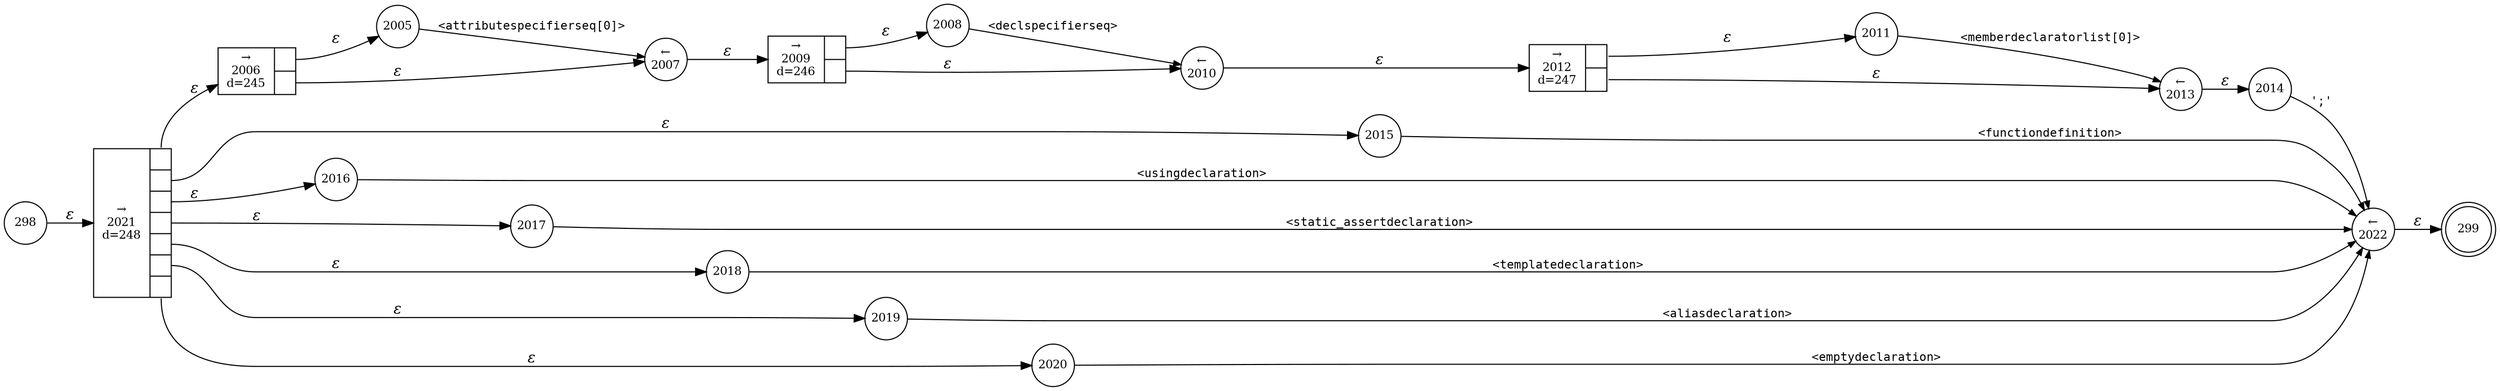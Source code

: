 digraph ATN {
rankdir=LR;
s299[fontsize=11, label="299", shape=doublecircle, fixedsize=true, width=.6];
s2016[fontsize=11,label="2016", shape=circle, fixedsize=true, width=.55, peripheries=1];
s2017[fontsize=11,label="2017", shape=circle, fixedsize=true, width=.55, peripheries=1];
s2018[fontsize=11,label="2018", shape=circle, fixedsize=true, width=.55, peripheries=1];
s2019[fontsize=11,label="2019", shape=circle, fixedsize=true, width=.55, peripheries=1];
s2020[fontsize=11,label="2020", shape=circle, fixedsize=true, width=.55, peripheries=1];
s2021[fontsize=11,label="{&rarr;\n2021\nd=248|{<p0>|<p1>|<p2>|<p3>|<p4>|<p5>|<p6>}}", shape=record, fixedsize=false, peripheries=1];
s2022[fontsize=11,label="&larr;\n2022", shape=circle, fixedsize=true, width=.55, peripheries=1];
s298[fontsize=11,label="298", shape=circle, fixedsize=true, width=.55, peripheries=1];
s2005[fontsize=11,label="2005", shape=circle, fixedsize=true, width=.55, peripheries=1];
s2006[fontsize=11,label="{&rarr;\n2006\nd=245|{<p0>|<p1>}}", shape=record, fixedsize=false, peripheries=1];
s2007[fontsize=11,label="&larr;\n2007", shape=circle, fixedsize=true, width=.55, peripheries=1];
s2008[fontsize=11,label="2008", shape=circle, fixedsize=true, width=.55, peripheries=1];
s2009[fontsize=11,label="{&rarr;\n2009\nd=246|{<p0>|<p1>}}", shape=record, fixedsize=false, peripheries=1];
s2010[fontsize=11,label="&larr;\n2010", shape=circle, fixedsize=true, width=.55, peripheries=1];
s2011[fontsize=11,label="2011", shape=circle, fixedsize=true, width=.55, peripheries=1];
s2012[fontsize=11,label="{&rarr;\n2012\nd=247|{<p0>|<p1>}}", shape=record, fixedsize=false, peripheries=1];
s2013[fontsize=11,label="&larr;\n2013", shape=circle, fixedsize=true, width=.55, peripheries=1];
s2014[fontsize=11,label="2014", shape=circle, fixedsize=true, width=.55, peripheries=1];
s2015[fontsize=11,label="2015", shape=circle, fixedsize=true, width=.55, peripheries=1];
s298 -> s2021 [fontname="Times-Italic", label="&epsilon;"];
s2021:p0 -> s2006 [fontname="Times-Italic", label="&epsilon;"];
s2021:p1 -> s2015 [fontname="Times-Italic", label="&epsilon;"];
s2021:p2 -> s2016 [fontname="Times-Italic", label="&epsilon;"];
s2021:p3 -> s2017 [fontname="Times-Italic", label="&epsilon;"];
s2021:p4 -> s2018 [fontname="Times-Italic", label="&epsilon;"];
s2021:p5 -> s2019 [fontname="Times-Italic", label="&epsilon;"];
s2021:p6 -> s2020 [fontname="Times-Italic", label="&epsilon;"];
s2006:p0 -> s2005 [fontname="Times-Italic", label="&epsilon;"];
s2006:p1 -> s2007 [fontname="Times-Italic", label="&epsilon;"];
s2015 -> s2022 [fontsize=11, fontname="Courier", arrowsize=.7, label = "<functiondefinition>", arrowhead = normal];
s2016 -> s2022 [fontsize=11, fontname="Courier", arrowsize=.7, label = "<usingdeclaration>", arrowhead = normal];
s2017 -> s2022 [fontsize=11, fontname="Courier", arrowsize=.7, label = "<static_assertdeclaration>", arrowhead = normal];
s2018 -> s2022 [fontsize=11, fontname="Courier", arrowsize=.7, label = "<templatedeclaration>", arrowhead = normal];
s2019 -> s2022 [fontsize=11, fontname="Courier", arrowsize=.7, label = "<aliasdeclaration>", arrowhead = normal];
s2020 -> s2022 [fontsize=11, fontname="Courier", arrowsize=.7, label = "<emptydeclaration>", arrowhead = normal];
s2005 -> s2007 [fontsize=11, fontname="Courier", arrowsize=.7, label = "<attributespecifierseq[0]>", arrowhead = normal];
s2007 -> s2009 [fontname="Times-Italic", label="&epsilon;"];
s2022 -> s299 [fontname="Times-Italic", label="&epsilon;"];
s2009:p0 -> s2008 [fontname="Times-Italic", label="&epsilon;"];
s2009:p1 -> s2010 [fontname="Times-Italic", label="&epsilon;"];
s2008 -> s2010 [fontsize=11, fontname="Courier", arrowsize=.7, label = "<declspecifierseq>", arrowhead = normal];
s2010 -> s2012 [fontname="Times-Italic", label="&epsilon;"];
s2012:p0 -> s2011 [fontname="Times-Italic", label="&epsilon;"];
s2012:p1 -> s2013 [fontname="Times-Italic", label="&epsilon;"];
s2011 -> s2013 [fontsize=11, fontname="Courier", arrowsize=.7, label = "<memberdeclaratorlist[0]>", arrowhead = normal];
s2013 -> s2014 [fontname="Times-Italic", label="&epsilon;"];
s2014 -> s2022 [fontsize=11, fontname="Courier", arrowsize=.7, label = "';'", arrowhead = normal];
}